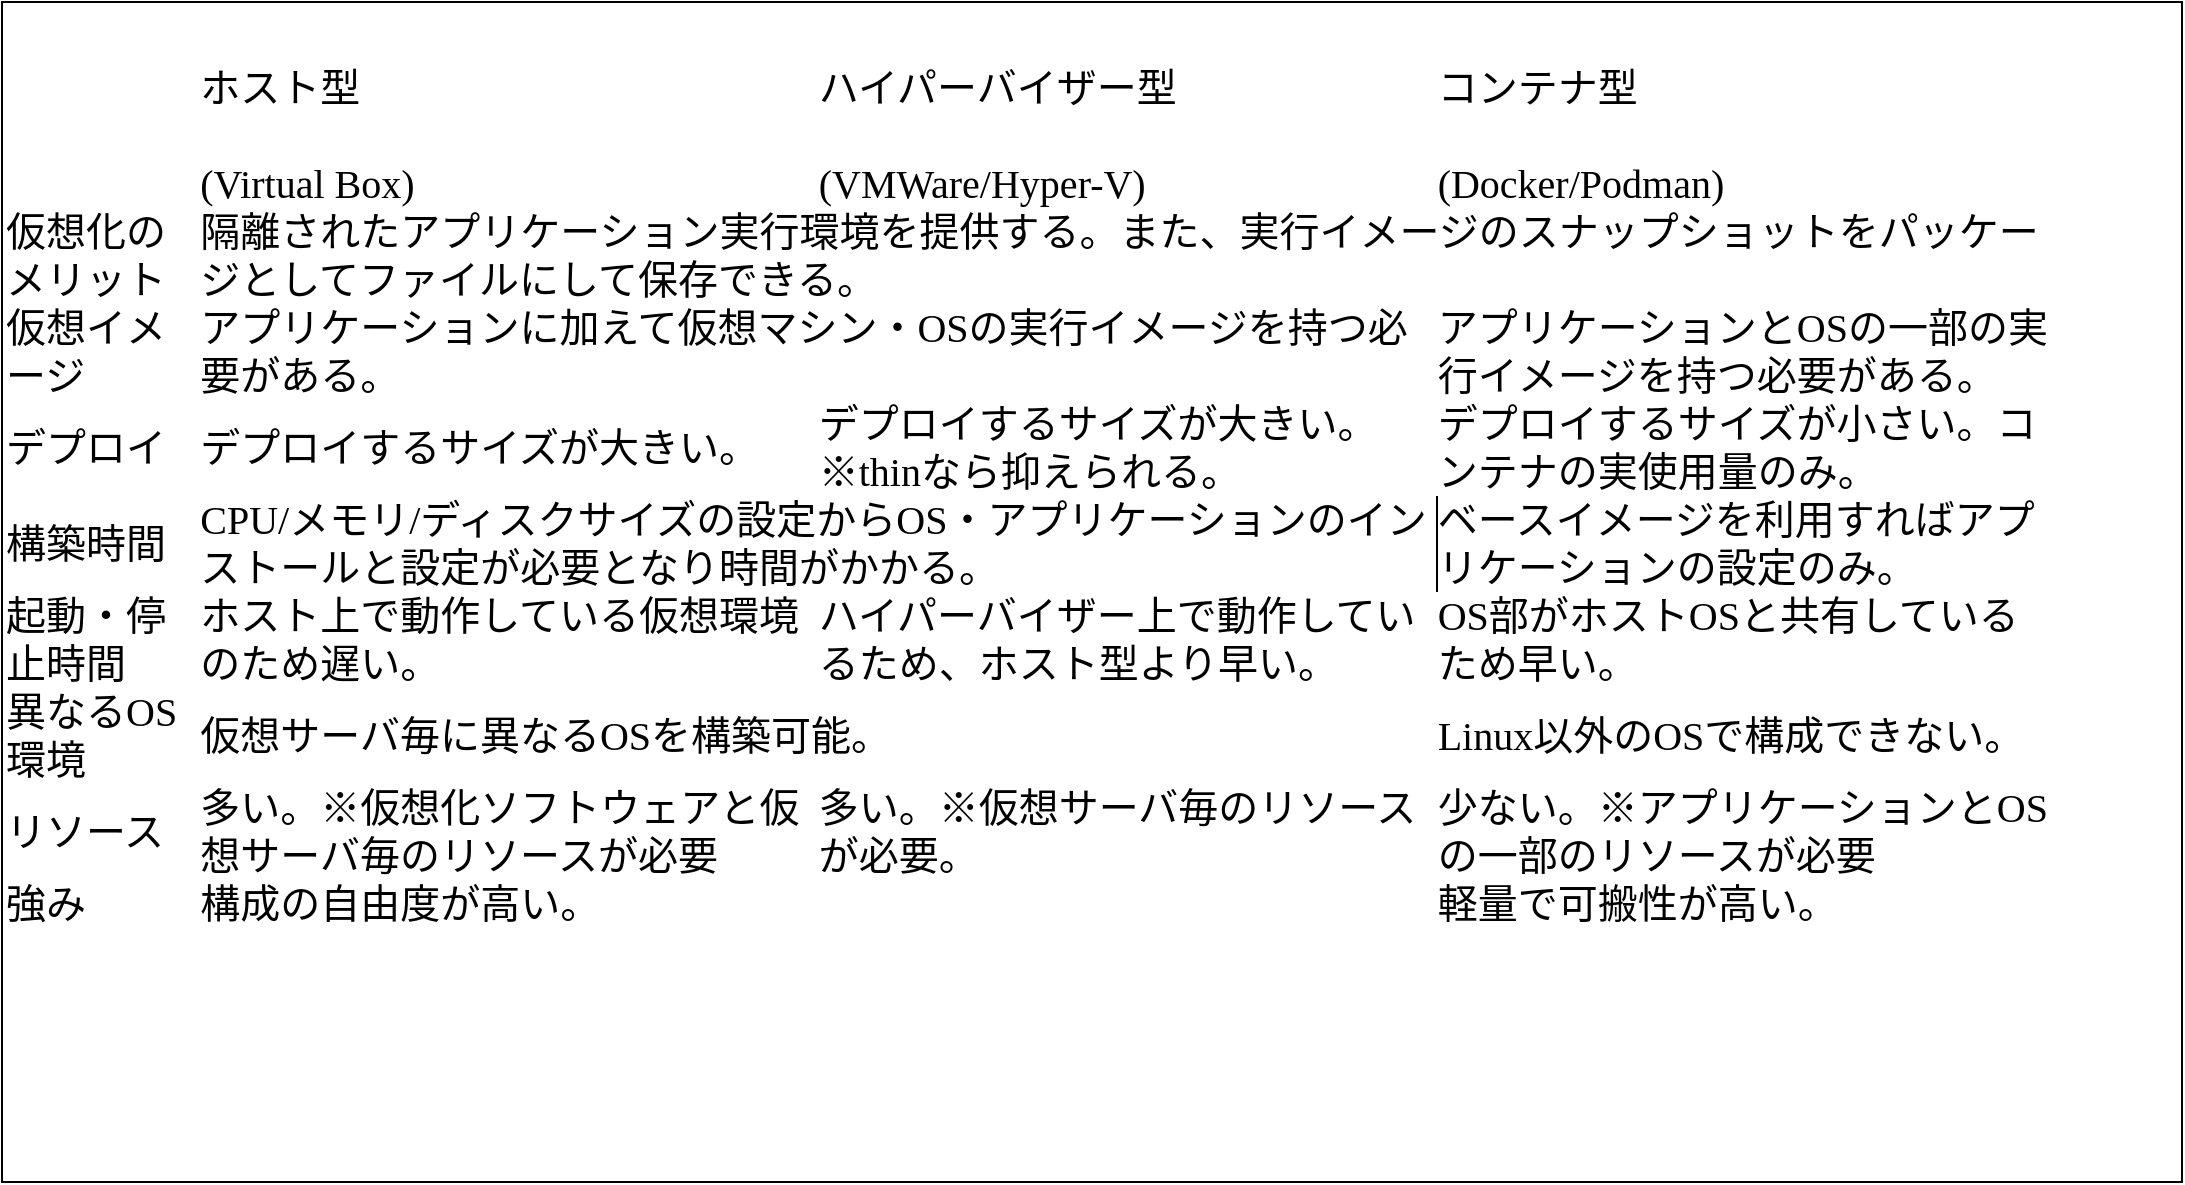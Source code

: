 <mxfile version="22.1.11" type="github">
  <diagram name="ページ1" id="EFtJADlw1mo4nO-pMKA7">
    <mxGraphModel dx="2084" dy="-15" grid="1" gridSize="10" guides="1" tooltips="1" connect="1" arrows="1" fold="1" page="1" pageScale="1" pageWidth="827" pageHeight="1169" math="0" shadow="0">
      <root>
        <mxCell id="0" />
        <mxCell id="1" parent="0" />
        <mxCell id="1sAGVXY1Umkc6Cw3v1CU-3" value="&lt;br&gt;&lt;table border=&quot;0&quot; cellpadding=&quot;0&quot; cellspacing=&quot;0&quot; width=&quot;1027&quot; style=&quot;border-collapse:&lt;br/&gt; collapse;width:769pt&quot;&gt; &lt;colgroup&gt;&lt;col width=&quot;97&quot; style=&quot;mso-width-source:userset;mso-width-alt:3097;width:73pt&quot;&gt;&lt;/colgroup&gt; &lt;colgroup&gt;&lt;col width=&quot;310&quot; span=&quot;3&quot; style=&quot;mso-width-source:userset;mso-width-alt:9907;&lt;br/&gt; width:232pt&quot;&gt;&lt;/colgroup&gt; &lt;tbody&gt;&lt;tr height=&quot;42&quot; style=&quot;mso-height-source:userset;height:31.95pt&quot;&gt;  &lt;td height=&quot;42&quot; class=&quot;xl66&quot; width=&quot;97&quot; style=&quot;height:31.95pt;width:73pt&quot;&gt;　&lt;/td&gt;  &lt;td class=&quot;xl67&quot; width=&quot;310&quot; style=&quot;border-left:none;width:232pt&quot;&gt;ホスト型&lt;br&gt;&lt;br&gt;    (Virtual Box)&lt;/td&gt;  &lt;td class=&quot;xl67&quot; width=&quot;310&quot; style=&quot;border-left:none;width:232pt&quot;&gt;ハイパーバイザー型&lt;br&gt;&lt;br&gt;    (VMWare/Hyper-V)&lt;/td&gt;  &lt;td class=&quot;xl67&quot; width=&quot;310&quot; style=&quot;border-left:none;width:232pt&quot;&gt;コンテナ型&lt;br&gt;&lt;br&gt;    (Docker/Podman)&lt;/td&gt; &lt;/tr&gt; &lt;tr height=&quot;17&quot; style=&quot;height:12.6pt&quot;&gt;  &lt;td height=&quot;17&quot; class=&quot;xl68&quot; style=&quot;height:12.6pt;border-top:none&quot;&gt;仮想化のメリット&lt;/td&gt;  &lt;td colspan=&quot;3&quot; class=&quot;xl69&quot; style=&quot;border-left:none&quot;&gt;隔離されたアプリケーション実行環境を提供する。また、実行イメージのスナップショットをパッケージとしてファイルにして保存できる。&lt;/td&gt; &lt;/tr&gt; &lt;tr height=&quot;17&quot; style=&quot;height:12.6pt&quot;&gt;  &lt;td height=&quot;17&quot; class=&quot;xl68&quot; style=&quot;height:12.6pt;border-top:none&quot;&gt;仮想イメージ&lt;/td&gt;  &lt;td colspan=&quot;2&quot; class=&quot;xl70&quot; style=&quot;border-left:none&quot;&gt;アプリケーションに加えて仮想マシン・OSの実行イメージを持つ必要がある。&lt;/td&gt;  &lt;td class=&quot;xl71&quot; style=&quot;border-top:none;border-left:none&quot;&gt;アプリケーションとOSの一部の実行イメージを持つ必要がある。&lt;/td&gt; &lt;/tr&gt; &lt;tr height=&quot;17&quot; style=&quot;height:12.6pt&quot;&gt;  &lt;td height=&quot;17&quot; class=&quot;xl68&quot; style=&quot;height:12.6pt;border-top:none&quot;&gt;デプロイ&lt;/td&gt;  &lt;td class=&quot;xl70&quot; style=&quot;border-top:none;border-left:none&quot;&gt;デプロイするサイズが大きい。&lt;/td&gt;  &lt;td class=&quot;xl70&quot; style=&quot;border-top:none;border-left:none&quot;&gt;デプロイするサイズが大きい。※thinなら抑えられる。&lt;/td&gt;  &lt;td class=&quot;xl71&quot; style=&quot;border-top:none;border-left:none&quot;&gt;デプロイするサイズが小さい。コンテナの実使用量のみ。&lt;/td&gt; &lt;/tr&gt; &lt;tr height=&quot;17&quot; style=&quot;height:12.6pt&quot;&gt;  &lt;td height=&quot;17&quot; class=&quot;xl68&quot; style=&quot;height:12.6pt;border-top:none&quot;&gt;構築時間&lt;/td&gt;  &lt;td colspan=&quot;2&quot; class=&quot;xl72&quot; style=&quot;border-right:.5pt solid black;border-left:&lt;br/&gt;  none&quot;&gt;CPU/メモリ/ディスクサイズの設定からOS・アプリケーションのインストールと設定が必要となり時間がかかる。&lt;/td&gt;  &lt;td class=&quot;xl71&quot; style=&quot;border-top:none;border-left:none&quot;&gt;ベースイメージを利用すればアプリケーションの設定のみ。&lt;/td&gt; &lt;/tr&gt; &lt;tr height=&quot;17&quot; style=&quot;height:12.6pt&quot;&gt;  &lt;td height=&quot;17&quot; class=&quot;xl68&quot; style=&quot;height:12.6pt;border-top:none&quot;&gt;起動・停止時間&lt;/td&gt;  &lt;td class=&quot;xl70&quot; style=&quot;border-top:none;border-left:none&quot;&gt;ホスト上で動作している仮想環境のため遅い。&lt;/td&gt;  &lt;td class=&quot;xl70&quot; style=&quot;border-top:none;border-left:none&quot;&gt;ハイパーバイザー上で動作しているため、ホスト型より早い。&lt;/td&gt;  &lt;td class=&quot;xl71&quot; style=&quot;border-top:none;border-left:none&quot;&gt;OS部がホストOSと共有しているため早い。&lt;/td&gt; &lt;/tr&gt; &lt;tr height=&quot;17&quot; style=&quot;height:12.6pt&quot;&gt;  &lt;td height=&quot;17&quot; class=&quot;xl68&quot; style=&quot;height:12.6pt;border-top:none&quot;&gt;異なるOS環境&lt;/td&gt;  &lt;td colspan=&quot;2&quot; class=&quot;xl71&quot; style=&quot;border-left:none&quot;&gt;仮想サーバ毎に異なるOSを構築可能。&lt;/td&gt;  &lt;td class=&quot;xl70&quot; style=&quot;border-top:none;border-left:none&quot;&gt;Linux以外のOSで構成できない。&lt;/td&gt; &lt;/tr&gt; &lt;tr height=&quot;17&quot; style=&quot;height:12.6pt&quot;&gt;  &lt;td height=&quot;17&quot; class=&quot;xl68&quot; style=&quot;height:12.6pt;border-top:none&quot;&gt;リソース&lt;/td&gt;  &lt;td class=&quot;xl70&quot; style=&quot;border-top:none;border-left:none&quot;&gt;多い。※仮想化ソフトウェアと仮想サーバ毎のリソースが必要&lt;/td&gt;  &lt;td class=&quot;xl70&quot; style=&quot;border-top:none;border-left:none&quot;&gt;多い。※仮想サーバ毎のリソースが必要。&lt;/td&gt;  &lt;td class=&quot;xl71&quot; style=&quot;border-top:none;border-left:none&quot;&gt;少ない。※アプリケーションとOSの一部のリソースが必要&lt;/td&gt; &lt;/tr&gt; &lt;tr height=&quot;17&quot; style=&quot;height:12.6pt&quot;&gt;  &lt;td height=&quot;17&quot; class=&quot;xl68&quot; style=&quot;height:12.6pt;border-top:none&quot;&gt;強み&lt;/td&gt;  &lt;td colspan=&quot;2&quot; class=&quot;xl69&quot; style=&quot;border-left:none&quot;&gt;構成の自由度が高い。&lt;/td&gt;  &lt;td class=&quot;xl69&quot; style=&quot;border-top:none;border-left:none&quot;&gt;軽量で可搬性が高い。&lt;/td&gt; &lt;/tr&gt;&lt;/tbody&gt;&lt;/table&gt;" style="text;whiteSpace=wrap;html=1;fontSize=20;fontFamily=Architects Daughter;strokeColor=default;rounded=0;portConstraintRotation=0;" vertex="1" parent="1">
          <mxGeometry x="50" y="1290" width="1090" height="590" as="geometry" />
        </mxCell>
      </root>
    </mxGraphModel>
  </diagram>
</mxfile>
